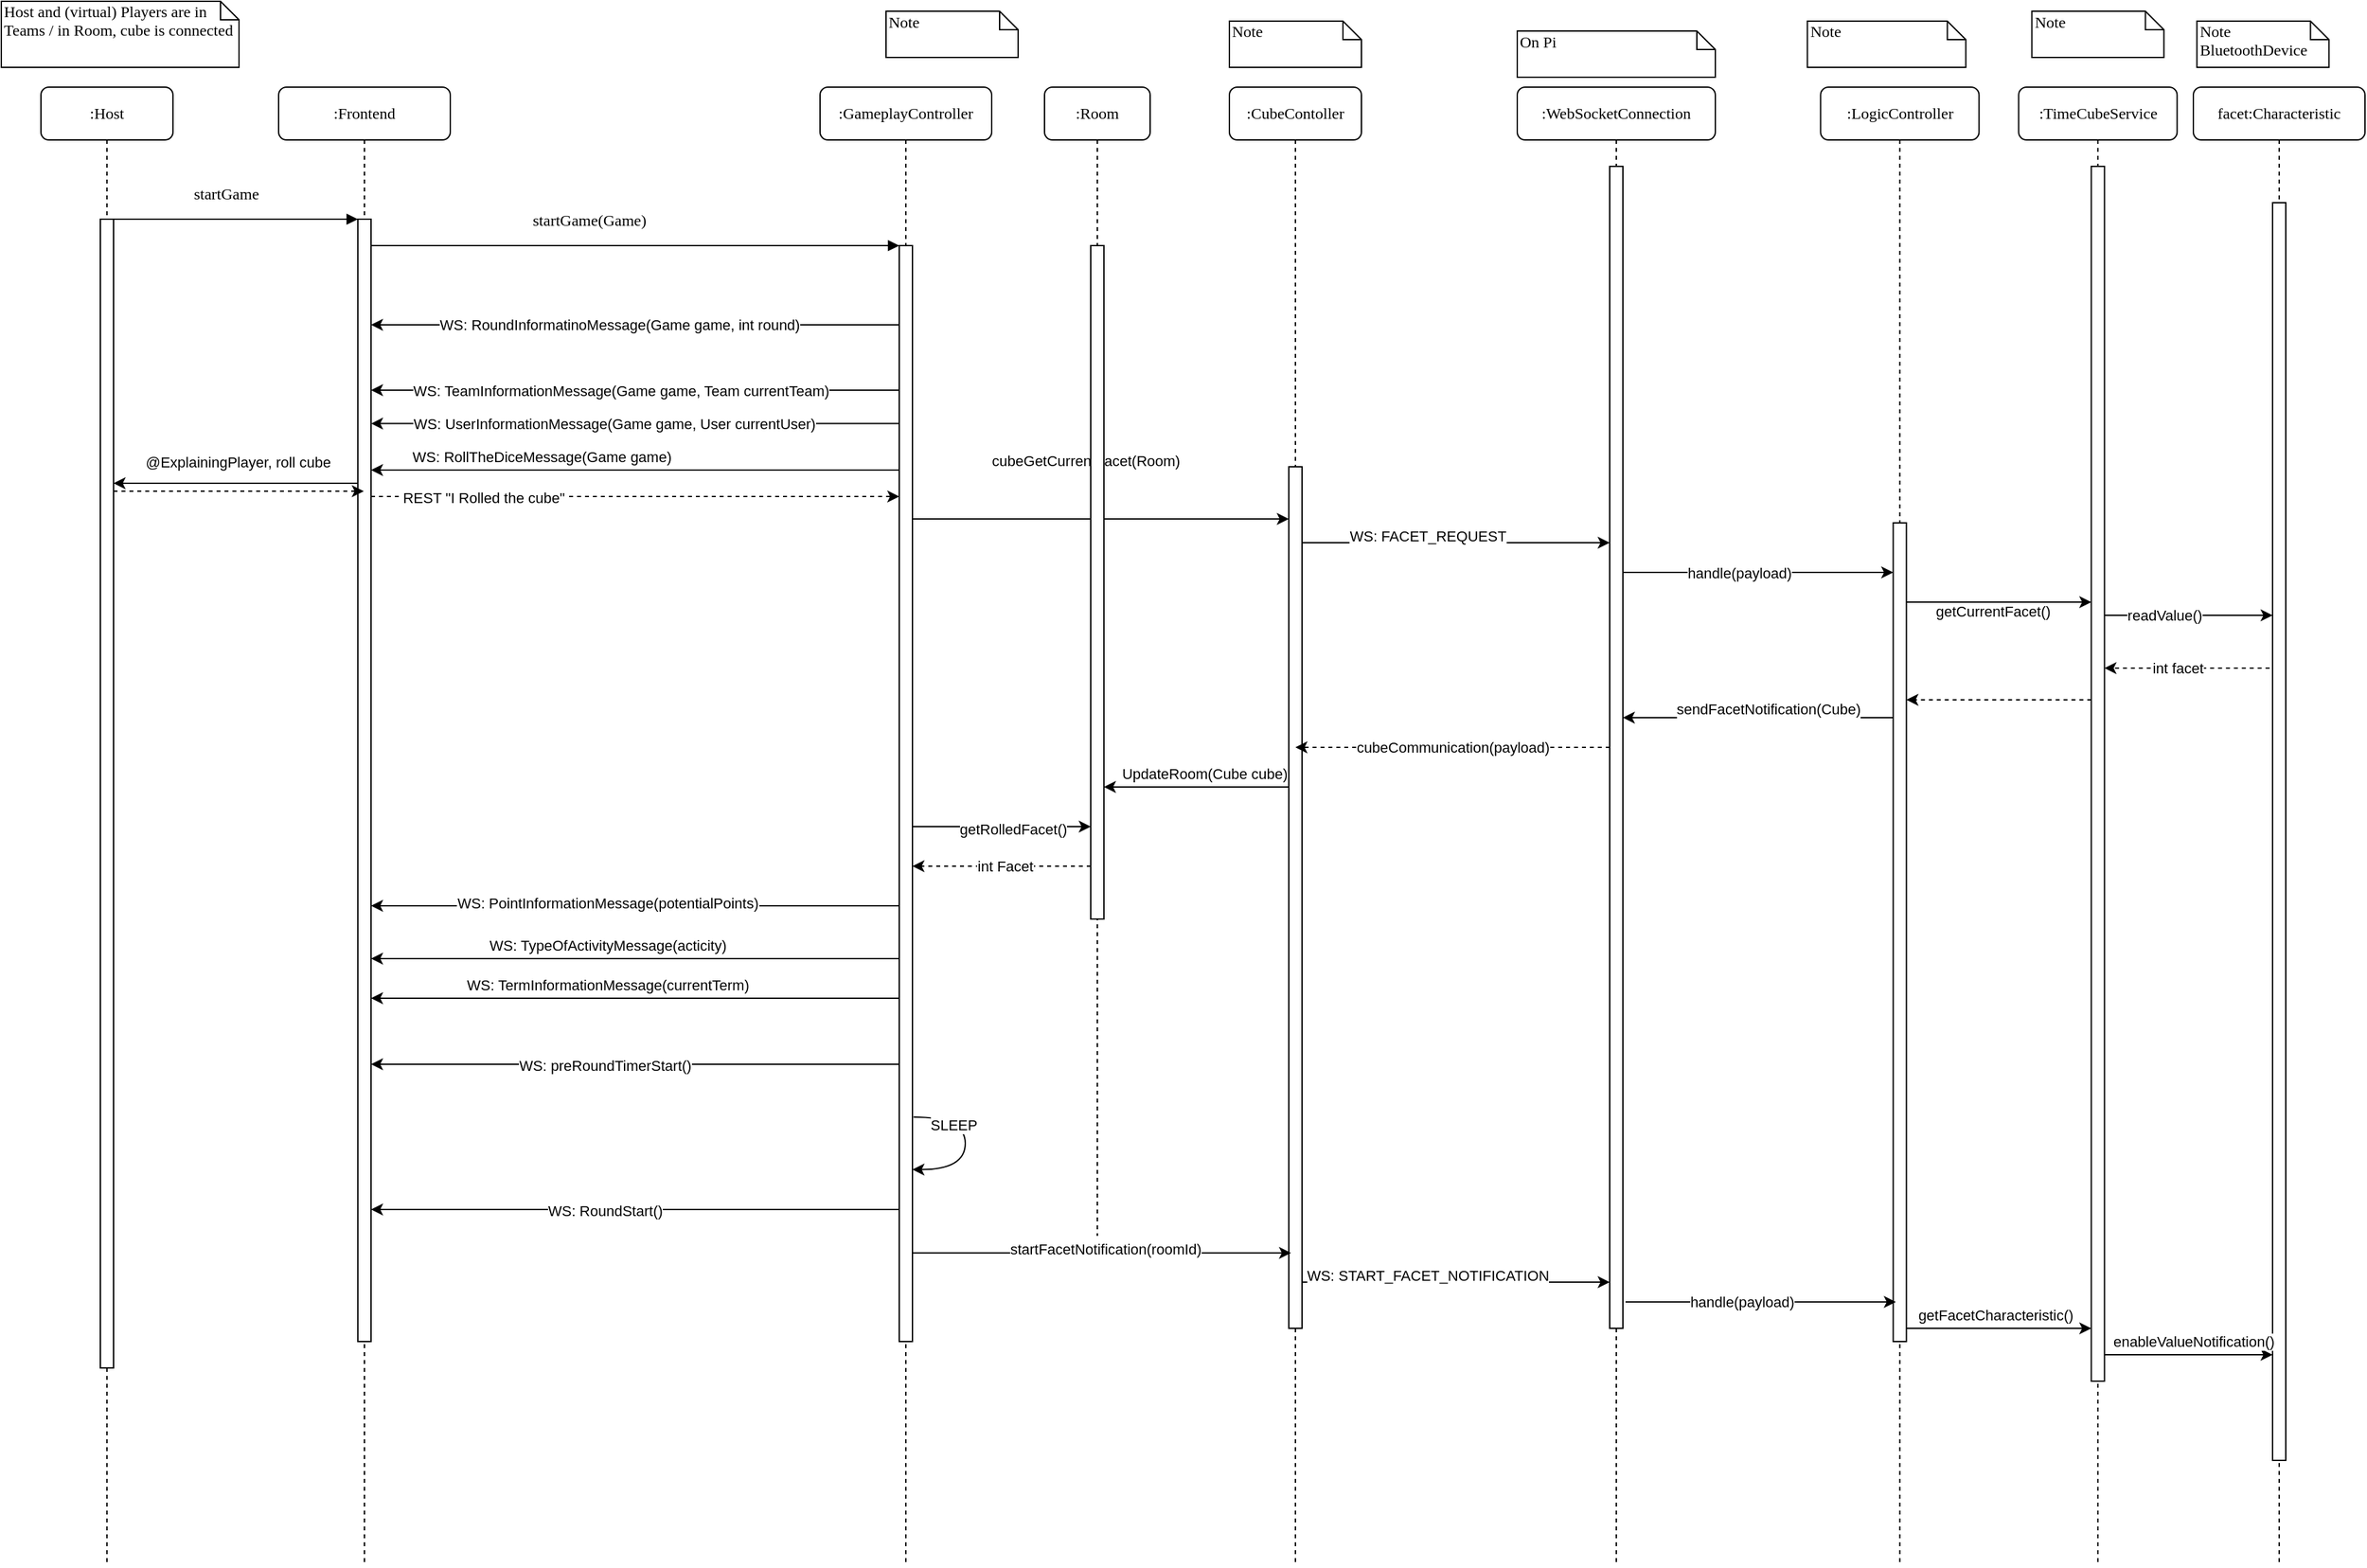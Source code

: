 <mxfile version="14.6.11" type="device"><diagram name="Page-1" id="13e1069c-82ec-6db2-03f1-153e76fe0fe0"><mxGraphModel dx="3131" dy="1134" grid="1" gridSize="10" guides="1" tooltips="1" connect="1" arrows="1" fold="1" page="1" pageScale="1" pageWidth="1100" pageHeight="850" background="#ffffff" math="0" shadow="0"><root><mxCell id="0"/><mxCell id="1" parent="0"/><mxCell id="7baba1c4bc27f4b0-2" value=":Frontend" style="shape=umlLifeline;perimeter=lifelinePerimeter;whiteSpace=wrap;html=1;container=1;collapsible=0;recursiveResize=0;outlineConnect=0;rounded=1;shadow=0;comic=0;labelBackgroundColor=none;strokeWidth=1;fontFamily=Verdana;fontSize=12;align=center;" parent="1" vertex="1"><mxGeometry x="-330" y="80" width="130" height="1120" as="geometry"/></mxCell><mxCell id="7baba1c4bc27f4b0-10" value="" style="html=1;points=[];perimeter=orthogonalPerimeter;rounded=0;shadow=0;comic=0;labelBackgroundColor=none;strokeWidth=1;fontFamily=Verdana;fontSize=12;align=center;" parent="7baba1c4bc27f4b0-2" vertex="1"><mxGeometry x="60" y="100" width="10" height="850" as="geometry"/></mxCell><mxCell id="7baba1c4bc27f4b0-3" value=":GameplayController" style="shape=umlLifeline;perimeter=lifelinePerimeter;whiteSpace=wrap;html=1;container=1;collapsible=0;recursiveResize=0;outlineConnect=0;rounded=1;shadow=0;comic=0;labelBackgroundColor=none;strokeWidth=1;fontFamily=Verdana;fontSize=12;align=center;" parent="1" vertex="1"><mxGeometry x="80" y="80" width="130" height="1120" as="geometry"/></mxCell><mxCell id="7baba1c4bc27f4b0-13" value="" style="html=1;points=[];perimeter=orthogonalPerimeter;rounded=0;shadow=0;comic=0;labelBackgroundColor=none;strokeWidth=1;fontFamily=Verdana;fontSize=12;align=center;" parent="7baba1c4bc27f4b0-3" vertex="1"><mxGeometry x="60" y="120" width="10" height="830" as="geometry"/></mxCell><mxCell id="mOXSvXt4axEDPGM1-bNa-59" style="edgeStyle=orthogonalEdgeStyle;rounded=0;orthogonalLoop=1;jettySize=auto;html=1;startArrow=none;startFill=0;endArrow=classic;endFill=1;exitX=1.083;exitY=0.923;exitDx=0;exitDy=0;exitPerimeter=0;curved=1;entryX=1;entryY=0.976;entryDx=0;entryDy=0;entryPerimeter=0;" edge="1" parent="7baba1c4bc27f4b0-3"><mxGeometry relative="1" as="geometry"><mxPoint x="70" y="819.75" as="targetPoint"/><mxPoint x="70.83" y="780" as="sourcePoint"/><Array as="points"><mxPoint x="110" y="779.75"/><mxPoint x="110" y="819.75"/></Array></mxGeometry></mxCell><mxCell id="mOXSvXt4axEDPGM1-bNa-61" value="SLEEP" style="edgeLabel;html=1;align=center;verticalAlign=middle;resizable=0;points=[];" vertex="1" connectable="0" parent="mOXSvXt4axEDPGM1-bNa-59"><mxGeometry x="-0.498" y="-6" relative="1" as="geometry"><mxPoint as="offset"/></mxGeometry></mxCell><mxCell id="7baba1c4bc27f4b0-4" value=":CubeContoller" style="shape=umlLifeline;perimeter=lifelinePerimeter;whiteSpace=wrap;html=1;container=1;collapsible=0;recursiveResize=0;outlineConnect=0;rounded=1;shadow=0;comic=0;labelBackgroundColor=none;strokeWidth=1;fontFamily=Verdana;fontSize=12;align=center;" parent="1" vertex="1"><mxGeometry x="390" y="80" width="100" height="1120" as="geometry"/></mxCell><mxCell id="mOXSvXt4axEDPGM1-bNa-40" style="edgeStyle=none;rounded=0;orthogonalLoop=1;jettySize=auto;html=1;dashed=1;startArrow=none;startFill=0;endArrow=classic;endFill=1;" edge="1" parent="7baba1c4bc27f4b0-4" source="7baba1c4bc27f4b0-16" target="7baba1c4bc27f4b0-4"><mxGeometry relative="1" as="geometry"/></mxCell><mxCell id="7baba1c4bc27f4b0-16" value="" style="html=1;points=[];perimeter=orthogonalPerimeter;rounded=0;shadow=0;comic=0;labelBackgroundColor=none;strokeWidth=1;fontFamily=Verdana;fontSize=12;align=center;" parent="7baba1c4bc27f4b0-4" vertex="1"><mxGeometry x="45" y="287.5" width="10" height="652.5" as="geometry"/></mxCell><mxCell id="7baba1c4bc27f4b0-5" value=":WebSocketConnection" style="shape=umlLifeline;perimeter=lifelinePerimeter;whiteSpace=wrap;html=1;container=1;collapsible=0;recursiveResize=0;outlineConnect=0;rounded=1;shadow=0;comic=0;labelBackgroundColor=none;strokeWidth=1;fontFamily=Verdana;fontSize=12;align=center;" parent="1" vertex="1"><mxGeometry x="608" y="80" width="150" height="1120" as="geometry"/></mxCell><mxCell id="7baba1c4bc27f4b0-19" value="" style="html=1;points=[];perimeter=orthogonalPerimeter;rounded=0;shadow=0;comic=0;labelBackgroundColor=none;strokeWidth=1;fontFamily=Verdana;fontSize=12;align=center;" parent="7baba1c4bc27f4b0-5" vertex="1"><mxGeometry x="70" y="60" width="10" height="880" as="geometry"/></mxCell><mxCell id="7baba1c4bc27f4b0-6" value=":TimeCubeService" style="shape=umlLifeline;perimeter=lifelinePerimeter;whiteSpace=wrap;html=1;container=1;collapsible=0;recursiveResize=0;outlineConnect=0;rounded=1;shadow=0;comic=0;labelBackgroundColor=none;strokeWidth=1;fontFamily=Verdana;fontSize=12;align=center;" parent="1" vertex="1"><mxGeometry x="987.71" y="80" width="120" height="1120" as="geometry"/></mxCell><mxCell id="7baba1c4bc27f4b0-28" value="" style="html=1;points=[];perimeter=orthogonalPerimeter;rounded=0;shadow=0;comic=0;labelBackgroundColor=none;strokeWidth=1;fontFamily=Verdana;fontSize=12;align=center;" parent="7baba1c4bc27f4b0-6" vertex="1"><mxGeometry x="55" y="60" width="10" height="920" as="geometry"/></mxCell><mxCell id="7baba1c4bc27f4b0-7" value=":LogicController" style="shape=umlLifeline;perimeter=lifelinePerimeter;whiteSpace=wrap;html=1;container=1;collapsible=0;recursiveResize=0;outlineConnect=0;rounded=1;shadow=0;comic=0;labelBackgroundColor=none;strokeWidth=1;fontFamily=Verdana;fontSize=12;align=center;" parent="1" vertex="1"><mxGeometry x="837.71" y="80" width="120" height="1120" as="geometry"/></mxCell><mxCell id="mOXSvXt4axEDPGM1-bNa-21" value="" style="html=1;points=[];perimeter=orthogonalPerimeter;rounded=0;shadow=0;comic=0;labelBackgroundColor=none;strokeWidth=1;fontFamily=Verdana;fontSize=12;align=center;" vertex="1" parent="7baba1c4bc27f4b0-7"><mxGeometry x="55" y="330" width="10" height="620" as="geometry"/></mxCell><mxCell id="7baba1c4bc27f4b0-8" value=":Host" style="shape=umlLifeline;perimeter=lifelinePerimeter;whiteSpace=wrap;html=1;container=1;collapsible=0;recursiveResize=0;outlineConnect=0;rounded=1;shadow=0;comic=0;labelBackgroundColor=none;strokeWidth=1;fontFamily=Verdana;fontSize=12;align=center;" parent="1" vertex="1"><mxGeometry x="-510" y="80" width="100" height="1120" as="geometry"/></mxCell><mxCell id="7baba1c4bc27f4b0-9" value="" style="html=1;points=[];perimeter=orthogonalPerimeter;rounded=0;shadow=0;comic=0;labelBackgroundColor=none;strokeWidth=1;fontFamily=Verdana;fontSize=12;align=center;" parent="7baba1c4bc27f4b0-8" vertex="1"><mxGeometry x="45" y="100" width="10" height="870" as="geometry"/></mxCell><mxCell id="mOXSvXt4axEDPGM1-bNa-18" style="edgeStyle=none;rounded=0;orthogonalLoop=1;jettySize=auto;html=1;startArrow=none;startFill=0;endArrow=classic;endFill=1;" edge="1" parent="1" source="7baba1c4bc27f4b0-16" target="7baba1c4bc27f4b0-19"><mxGeometry relative="1" as="geometry"><mxPoint x="570" y="428" as="targetPoint"/><Array as="points"><mxPoint x="570" y="425"/></Array></mxGeometry></mxCell><mxCell id="mOXSvXt4axEDPGM1-bNa-19" value="WS: FACET_REQUEST" style="edgeLabel;html=1;align=center;verticalAlign=middle;resizable=0;points=[];" vertex="1" connectable="0" parent="mOXSvXt4axEDPGM1-bNa-18"><mxGeometry x="-0.495" y="-2" relative="1" as="geometry"><mxPoint x="36" y="-7" as="offset"/></mxGeometry></mxCell><mxCell id="7baba1c4bc27f4b0-11" value="startGame" style="html=1;verticalAlign=bottom;endArrow=block;entryX=0;entryY=0;labelBackgroundColor=none;fontFamily=Verdana;fontSize=12;edgeStyle=elbowEdgeStyle;elbow=vertical;" parent="1" source="7baba1c4bc27f4b0-9" target="7baba1c4bc27f4b0-10" edge="1"><mxGeometry x="-0.081" y="10" relative="1" as="geometry"><mxPoint x="-350" y="190" as="sourcePoint"/><mxPoint as="offset"/></mxGeometry></mxCell><mxCell id="7baba1c4bc27f4b0-14" value="startGame(Game)" style="html=1;verticalAlign=bottom;endArrow=block;entryX=0;entryY=0;labelBackgroundColor=none;fontFamily=Verdana;fontSize=12;edgeStyle=elbowEdgeStyle;elbow=vertical;" parent="1" source="7baba1c4bc27f4b0-10" target="7baba1c4bc27f4b0-13" edge="1"><mxGeometry x="-0.176" y="10" relative="1" as="geometry"><mxPoint x="220" y="200" as="sourcePoint"/><mxPoint as="offset"/></mxGeometry></mxCell><mxCell id="7baba1c4bc27f4b0-41" value="Host and (virtual) Players are in Teams / in Room, cube is connected" style="shape=note;whiteSpace=wrap;html=1;size=14;verticalAlign=top;align=left;spacingTop=-6;rounded=0;shadow=0;comic=0;labelBackgroundColor=none;strokeWidth=1;fontFamily=Verdana;fontSize=12" parent="1" vertex="1"><mxGeometry x="-540" y="15" width="180" height="50" as="geometry"/></mxCell><mxCell id="7baba1c4bc27f4b0-42" value="Note" style="shape=note;whiteSpace=wrap;html=1;size=14;verticalAlign=top;align=left;spacingTop=-6;rounded=0;shadow=0;comic=0;labelBackgroundColor=none;strokeWidth=1;fontFamily=Verdana;fontSize=12" parent="1" vertex="1"><mxGeometry x="130" y="22.5" width="100" height="35" as="geometry"/></mxCell><mxCell id="7baba1c4bc27f4b0-43" value="Note" style="shape=note;whiteSpace=wrap;html=1;size=14;verticalAlign=top;align=left;spacingTop=-6;rounded=0;shadow=0;comic=0;labelBackgroundColor=none;strokeWidth=1;fontFamily=Verdana;fontSize=12" parent="1" vertex="1"><mxGeometry x="390" y="30" width="100" height="35" as="geometry"/></mxCell><mxCell id="7baba1c4bc27f4b0-44" value="On Pi" style="shape=note;whiteSpace=wrap;html=1;size=14;verticalAlign=top;align=left;spacingTop=-6;rounded=0;shadow=0;comic=0;labelBackgroundColor=none;strokeWidth=1;fontFamily=Verdana;fontSize=12" parent="1" vertex="1"><mxGeometry x="608" y="37.5" width="150" height="35" as="geometry"/></mxCell><mxCell id="7baba1c4bc27f4b0-45" value="Note" style="shape=note;whiteSpace=wrap;html=1;size=14;verticalAlign=top;align=left;spacingTop=-6;rounded=0;shadow=0;comic=0;labelBackgroundColor=none;strokeWidth=1;fontFamily=Verdana;fontSize=12" parent="1" vertex="1"><mxGeometry x="827.71" y="30" width="120" height="35" as="geometry"/></mxCell><mxCell id="7baba1c4bc27f4b0-46" value="Note" style="shape=note;whiteSpace=wrap;html=1;size=14;verticalAlign=top;align=left;spacingTop=-6;rounded=0;shadow=0;comic=0;labelBackgroundColor=none;strokeWidth=1;fontFamily=Verdana;fontSize=12" parent="1" vertex="1"><mxGeometry x="997.71" y="22.5" width="100" height="35" as="geometry"/></mxCell><mxCell id="mOXSvXt4axEDPGM1-bNa-1" style="rounded=0;orthogonalLoop=1;jettySize=auto;html=1;" edge="1" parent="1" source="7baba1c4bc27f4b0-13" target="7baba1c4bc27f4b0-10"><mxGeometry relative="1" as="geometry"><mxPoint x="180" y="370" as="sourcePoint"/><mxPoint x="-150" y="370" as="targetPoint"/><Array as="points"><mxPoint y="370"/></Array></mxGeometry></mxCell><mxCell id="mOXSvXt4axEDPGM1-bNa-2" value="WS: RollTheDiceMessage(Game game)" style="edgeLabel;html=1;align=center;verticalAlign=middle;resizable=0;points=[];" vertex="1" connectable="0" parent="mOXSvXt4axEDPGM1-bNa-1"><mxGeometry x="0.333" y="-1" relative="1" as="geometry"><mxPoint x="-5" y="-9" as="offset"/></mxGeometry></mxCell><mxCell id="mOXSvXt4axEDPGM1-bNa-3" style="edgeStyle=none;rounded=0;orthogonalLoop=1;jettySize=auto;html=1;" edge="1" parent="1" source="7baba1c4bc27f4b0-13" target="7baba1c4bc27f4b0-10"><mxGeometry relative="1" as="geometry"><mxPoint x="-130" y="260" as="targetPoint"/><Array as="points"><mxPoint x="130" y="260"/></Array></mxGeometry></mxCell><mxCell id="mOXSvXt4axEDPGM1-bNa-4" value="WS: RoundInformatinoMessage(Game game, int round)" style="edgeLabel;html=1;align=center;verticalAlign=middle;resizable=0;points=[];" vertex="1" connectable="0" parent="mOXSvXt4axEDPGM1-bNa-3"><mxGeometry x="0.061" relative="1" as="geometry"><mxPoint as="offset"/></mxGeometry></mxCell><mxCell id="mOXSvXt4axEDPGM1-bNa-7" style="edgeStyle=none;rounded=0;orthogonalLoop=1;jettySize=auto;html=1;" edge="1" parent="1" source="7baba1c4bc27f4b0-13" target="7baba1c4bc27f4b0-10"><mxGeometry relative="1" as="geometry"><mxPoint x="230" y="310" as="sourcePoint"/><mxPoint x="-150" y="309" as="targetPoint"/><Array as="points"><mxPoint x="125.5" y="309.5"/></Array></mxGeometry></mxCell><mxCell id="mOXSvXt4axEDPGM1-bNa-8" value="&lt;span style=&quot;background-color: rgb(255 , 255 , 255)&quot;&gt;WS: TeamInformationMessage(Game game, Team currentTeam)&lt;/span&gt;" style="edgeLabel;html=1;align=center;verticalAlign=middle;resizable=0;points=[];" vertex="1" connectable="0" parent="mOXSvXt4axEDPGM1-bNa-7"><mxGeometry x="0.061" relative="1" as="geometry"><mxPoint x="1" as="offset"/></mxGeometry></mxCell><mxCell id="mOXSvXt4axEDPGM1-bNa-9" style="edgeStyle=none;rounded=0;orthogonalLoop=1;jettySize=auto;html=1;" edge="1" parent="1" source="7baba1c4bc27f4b0-13" target="7baba1c4bc27f4b0-10"><mxGeometry relative="1" as="geometry"><mxPoint x="180" y="335" as="sourcePoint"/><mxPoint x="-160" y="334.76" as="targetPoint"/><Array as="points"><mxPoint x="125.5" y="334.76"/></Array></mxGeometry></mxCell><mxCell id="mOXSvXt4axEDPGM1-bNa-10" value="&lt;span style=&quot;background-color: rgb(255 , 255 , 255)&quot;&gt;WS: UserInformationMessage(Game game, User currentUser)&lt;/span&gt;" style="edgeLabel;html=1;align=center;verticalAlign=middle;resizable=0;points=[];" vertex="1" connectable="0" parent="mOXSvXt4axEDPGM1-bNa-9"><mxGeometry x="0.061" relative="1" as="geometry"><mxPoint x="-4" as="offset"/></mxGeometry></mxCell><mxCell id="mOXSvXt4axEDPGM1-bNa-13" style="edgeStyle=none;rounded=0;orthogonalLoop=1;jettySize=auto;html=1;startArrow=none;startFill=0;endArrow=classic;endFill=1;" edge="1" parent="1" source="7baba1c4bc27f4b0-13" target="7baba1c4bc27f4b0-16"><mxGeometry relative="1" as="geometry"><mxPoint x="255" y="407.0" as="sourcePoint"/><mxPoint x="420" y="407" as="targetPoint"/><Array as="points"><mxPoint x="390" y="407"/></Array></mxGeometry></mxCell><mxCell id="mOXSvXt4axEDPGM1-bNa-15" value="cubeGetCurrentFacet(Room)" style="edgeLabel;html=1;align=center;verticalAlign=middle;resizable=0;points=[];" vertex="1" connectable="0" parent="mOXSvXt4axEDPGM1-bNa-13"><mxGeometry x="-0.064" relative="1" as="geometry"><mxPoint x="-3" y="-44" as="offset"/></mxGeometry></mxCell><mxCell id="mOXSvXt4axEDPGM1-bNa-20" style="edgeStyle=none;rounded=0;orthogonalLoop=1;jettySize=auto;html=1;startArrow=none;startFill=0;endArrow=classic;endFill=1;" edge="1" parent="1" source="7baba1c4bc27f4b0-19" target="mOXSvXt4axEDPGM1-bNa-21"><mxGeometry relative="1" as="geometry"><mxPoint x="848" y="447.5" as="targetPoint"/><Array as="points"><mxPoint x="808" y="447.5"/></Array></mxGeometry></mxCell><mxCell id="mOXSvXt4axEDPGM1-bNa-22" value="handle(payload)" style="edgeLabel;html=1;align=center;verticalAlign=middle;resizable=0;points=[];" vertex="1" connectable="0" parent="mOXSvXt4axEDPGM1-bNa-20"><mxGeometry x="-0.143" relative="1" as="geometry"><mxPoint as="offset"/></mxGeometry></mxCell><mxCell id="mOXSvXt4axEDPGM1-bNa-23" value="getCurrentFacet()" style="edgeStyle=none;rounded=0;orthogonalLoop=1;jettySize=auto;html=1;startArrow=none;startFill=0;endArrow=classic;endFill=1;" edge="1" parent="1" source="mOXSvXt4axEDPGM1-bNa-21" target="7baba1c4bc27f4b0-28"><mxGeometry x="-0.067" y="-7" relative="1" as="geometry"><Array as="points"><mxPoint x="997.71" y="470"/></Array><mxPoint as="offset"/></mxGeometry></mxCell><mxCell id="mOXSvXt4axEDPGM1-bNa-24" style="edgeStyle=none;rounded=0;orthogonalLoop=1;jettySize=auto;html=1;startArrow=none;startFill=0;endArrow=classic;endFill=1;dashed=1;" edge="1" parent="1"><mxGeometry relative="1" as="geometry"><mxPoint x="1042.71" y="544" as="sourcePoint"/><mxPoint x="902.71" y="544" as="targetPoint"/><Array as="points"><mxPoint x="987.71" y="544"/></Array></mxGeometry></mxCell><mxCell id="mOXSvXt4axEDPGM1-bNa-25" style="edgeStyle=none;rounded=0;orthogonalLoop=1;jettySize=auto;html=1;startArrow=none;startFill=0;endArrow=classic;endFill=1;" edge="1" parent="1" source="mOXSvXt4axEDPGM1-bNa-21"><mxGeometry relative="1" as="geometry"><mxPoint x="833" y="557.5" as="sourcePoint"/><mxPoint x="688" y="557.5" as="targetPoint"/><Array as="points"><mxPoint x="738" y="557.5"/></Array></mxGeometry></mxCell><mxCell id="mOXSvXt4axEDPGM1-bNa-34" value="sendFacetNotification(Cube)" style="edgeLabel;html=1;align=center;verticalAlign=middle;resizable=0;points=[];" vertex="1" connectable="0" parent="mOXSvXt4axEDPGM1-bNa-25"><mxGeometry x="-0.094" y="-1" relative="1" as="geometry"><mxPoint x="-2" y="-6" as="offset"/></mxGeometry></mxCell><mxCell id="mOXSvXt4axEDPGM1-bNa-27" value="Note&lt;br&gt;BluetoothDevice" style="shape=note;whiteSpace=wrap;html=1;size=14;verticalAlign=top;align=left;spacingTop=-6;rounded=0;shadow=0;comic=0;labelBackgroundColor=none;strokeWidth=1;fontFamily=Verdana;fontSize=12" vertex="1" parent="1"><mxGeometry x="1122.71" y="30" width="100" height="35" as="geometry"/></mxCell><mxCell id="mOXSvXt4axEDPGM1-bNa-28" value="facet:Characteristic" style="shape=umlLifeline;perimeter=lifelinePerimeter;whiteSpace=wrap;html=1;container=1;collapsible=0;recursiveResize=0;outlineConnect=0;rounded=1;shadow=0;comic=0;labelBackgroundColor=none;strokeWidth=1;fontFamily=Verdana;fontSize=12;align=center;" vertex="1" parent="1"><mxGeometry x="1120" y="80" width="130" height="1120" as="geometry"/></mxCell><mxCell id="mOXSvXt4axEDPGM1-bNa-29" value="" style="html=1;points=[];perimeter=orthogonalPerimeter;rounded=0;shadow=0;comic=0;labelBackgroundColor=none;strokeWidth=1;fontFamily=Verdana;fontSize=12;align=center;" vertex="1" parent="mOXSvXt4axEDPGM1-bNa-28"><mxGeometry x="60" y="87.5" width="10" height="952.5" as="geometry"/></mxCell><mxCell id="mOXSvXt4axEDPGM1-bNa-30" style="edgeStyle=none;rounded=0;orthogonalLoop=1;jettySize=auto;html=1;startArrow=none;startFill=0;endArrow=classic;endFill=1;" edge="1" parent="1" source="7baba1c4bc27f4b0-28" target="mOXSvXt4axEDPGM1-bNa-29"><mxGeometry relative="1" as="geometry"><Array as="points"><mxPoint x="1147.71" y="480"/></Array></mxGeometry></mxCell><mxCell id="mOXSvXt4axEDPGM1-bNa-31" value="readValue()" style="edgeLabel;html=1;align=center;verticalAlign=middle;resizable=0;points=[];" vertex="1" connectable="0" parent="mOXSvXt4axEDPGM1-bNa-30"><mxGeometry x="-0.472" y="-1" relative="1" as="geometry"><mxPoint x="12" y="-1" as="offset"/></mxGeometry></mxCell><mxCell id="mOXSvXt4axEDPGM1-bNa-32" style="edgeStyle=none;rounded=0;orthogonalLoop=1;jettySize=auto;html=1;startArrow=none;startFill=0;endArrow=classic;endFill=1;dashed=1;" edge="1" parent="1"><mxGeometry relative="1" as="geometry"><mxPoint x="1177.71" y="520" as="sourcePoint"/><mxPoint x="1052.71" y="520" as="targetPoint"/><Array as="points"><mxPoint x="1117.71" y="520"/><mxPoint x="1077.71" y="520"/></Array></mxGeometry></mxCell><mxCell id="mOXSvXt4axEDPGM1-bNa-33" value="int facet" style="edgeLabel;html=1;align=center;verticalAlign=middle;resizable=0;points=[];" vertex="1" connectable="0" parent="mOXSvXt4axEDPGM1-bNa-32"><mxGeometry x="0.384" relative="1" as="geometry"><mxPoint x="17" as="offset"/></mxGeometry></mxCell><mxCell id="mOXSvXt4axEDPGM1-bNa-37" style="edgeStyle=none;rounded=0;orthogonalLoop=1;jettySize=auto;html=1;startArrow=none;startFill=0;endArrow=classic;endFill=1;dashed=1;" edge="1" parent="1" source="7baba1c4bc27f4b0-10" target="7baba1c4bc27f4b0-13"><mxGeometry relative="1" as="geometry"><Array as="points"><mxPoint x="120" y="390"/></Array></mxGeometry></mxCell><mxCell id="mOXSvXt4axEDPGM1-bNa-38" value="REST &quot;I Rolled the cube&quot;" style="edgeLabel;html=1;align=center;verticalAlign=middle;resizable=0;points=[];" vertex="1" connectable="0" parent="mOXSvXt4axEDPGM1-bNa-37"><mxGeometry x="-0.575" y="-1" relative="1" as="geometry"><mxPoint as="offset"/></mxGeometry></mxCell><mxCell id="mOXSvXt4axEDPGM1-bNa-39" value="cubeCommunication(payload)" style="edgeStyle=none;rounded=0;orthogonalLoop=1;jettySize=auto;html=1;dashed=1;startArrow=none;startFill=0;endArrow=classic;endFill=1;" edge="1" parent="1" source="7baba1c4bc27f4b0-19" target="7baba1c4bc27f4b0-4"><mxGeometry relative="1" as="geometry"><Array as="points"><mxPoint x="550" y="580"/></Array></mxGeometry></mxCell><mxCell id="mOXSvXt4axEDPGM1-bNa-41" value=":Room" style="shape=umlLifeline;perimeter=lifelinePerimeter;whiteSpace=wrap;html=1;container=1;collapsible=0;recursiveResize=0;outlineConnect=0;rounded=1;shadow=0;comic=0;labelBackgroundColor=none;strokeWidth=1;fontFamily=Verdana;fontSize=12;align=center;" vertex="1" parent="1"><mxGeometry x="250" y="80" width="80" height="870" as="geometry"/></mxCell><mxCell id="mOXSvXt4axEDPGM1-bNa-42" value="" style="html=1;points=[];perimeter=orthogonalPerimeter;rounded=0;shadow=0;comic=0;labelBackgroundColor=none;strokeWidth=1;fontFamily=Verdana;fontSize=12;align=center;" vertex="1" parent="mOXSvXt4axEDPGM1-bNa-41"><mxGeometry x="35" y="120" width="10" height="510" as="geometry"/></mxCell><mxCell id="mOXSvXt4axEDPGM1-bNa-43" style="edgeStyle=none;rounded=0;orthogonalLoop=1;jettySize=auto;html=1;startArrow=none;startFill=0;endArrow=classic;endFill=1;" edge="1" parent="1" source="7baba1c4bc27f4b0-16" target="mOXSvXt4axEDPGM1-bNa-42"><mxGeometry relative="1" as="geometry"><Array as="points"><mxPoint x="350" y="610"/></Array></mxGeometry></mxCell><mxCell id="mOXSvXt4axEDPGM1-bNa-44" value="UpdateRoom(Cube cube)" style="edgeLabel;html=1;align=center;verticalAlign=middle;resizable=0;points=[];" vertex="1" connectable="0" parent="mOXSvXt4axEDPGM1-bNa-43"><mxGeometry x="0.137" y="-2" relative="1" as="geometry"><mxPoint x="15" y="-8" as="offset"/></mxGeometry></mxCell><mxCell id="mOXSvXt4axEDPGM1-bNa-45" style="edgeStyle=none;rounded=0;orthogonalLoop=1;jettySize=auto;html=1;startArrow=none;startFill=0;endArrow=classic;endFill=1;" edge="1" parent="1" source="7baba1c4bc27f4b0-13" target="mOXSvXt4axEDPGM1-bNa-42"><mxGeometry relative="1" as="geometry"><Array as="points"><mxPoint x="260" y="640"/></Array></mxGeometry></mxCell><mxCell id="mOXSvXt4axEDPGM1-bNa-46" value="getRolledFacet()" style="edgeLabel;html=1;align=center;verticalAlign=middle;resizable=0;points=[];" vertex="1" connectable="0" parent="mOXSvXt4axEDPGM1-bNa-45"><mxGeometry x="0.126" y="-2" relative="1" as="geometry"><mxPoint as="offset"/></mxGeometry></mxCell><mxCell id="mOXSvXt4axEDPGM1-bNa-47" style="edgeStyle=none;rounded=0;orthogonalLoop=1;jettySize=auto;html=1;startArrow=none;startFill=0;endArrow=classic;endFill=1;dashed=1;" edge="1" parent="1" source="mOXSvXt4axEDPGM1-bNa-42" target="7baba1c4bc27f4b0-13"><mxGeometry relative="1" as="geometry"><Array as="points"><mxPoint x="270" y="670"/><mxPoint x="250" y="670"/></Array></mxGeometry></mxCell><mxCell id="mOXSvXt4axEDPGM1-bNa-48" value="int Facet" style="edgeLabel;html=1;align=center;verticalAlign=middle;resizable=0;points=[];" vertex="1" connectable="0" parent="mOXSvXt4axEDPGM1-bNa-47"><mxGeometry x="-0.126" y="2" relative="1" as="geometry"><mxPoint x="-6" y="-2" as="offset"/></mxGeometry></mxCell><mxCell id="mOXSvXt4axEDPGM1-bNa-49" style="edgeStyle=none;rounded=0;orthogonalLoop=1;jettySize=auto;html=1;startArrow=none;startFill=0;endArrow=classic;endFill=1;" edge="1" parent="1" source="7baba1c4bc27f4b0-13" target="7baba1c4bc27f4b0-10"><mxGeometry relative="1" as="geometry"><Array as="points"><mxPoint x="-170" y="700"/></Array></mxGeometry></mxCell><mxCell id="mOXSvXt4axEDPGM1-bNa-50" value="WS: PointInformationMessage(potentialPoints)" style="edgeLabel;html=1;align=center;verticalAlign=middle;resizable=0;points=[];" vertex="1" connectable="0" parent="mOXSvXt4axEDPGM1-bNa-49"><mxGeometry x="0.108" y="-2" relative="1" as="geometry"><mxPoint as="offset"/></mxGeometry></mxCell><mxCell id="mOXSvXt4axEDPGM1-bNa-51" style="edgeStyle=none;rounded=0;orthogonalLoop=1;jettySize=auto;html=1;startArrow=none;startFill=0;endArrow=classic;endFill=1;" edge="1" parent="1" source="7baba1c4bc27f4b0-13" target="7baba1c4bc27f4b0-10"><mxGeometry relative="1" as="geometry"><mxPoint x="120" y="740" as="sourcePoint"/><mxPoint x="-250" y="740" as="targetPoint"/><Array as="points"><mxPoint x="-160" y="740"/></Array></mxGeometry></mxCell><mxCell id="mOXSvXt4axEDPGM1-bNa-52" value="WS: TypeOfActivityMessage(acticity)" style="edgeLabel;html=1;align=center;verticalAlign=middle;resizable=0;points=[];" vertex="1" connectable="0" parent="mOXSvXt4axEDPGM1-bNa-51"><mxGeometry x="0.108" y="-2" relative="1" as="geometry"><mxPoint y="-8" as="offset"/></mxGeometry></mxCell><mxCell id="mOXSvXt4axEDPGM1-bNa-53" style="edgeStyle=none;rounded=0;orthogonalLoop=1;jettySize=auto;html=1;startArrow=none;startFill=0;endArrow=classic;endFill=1;" edge="1" parent="1" source="7baba1c4bc27f4b0-13" target="7baba1c4bc27f4b0-10"><mxGeometry relative="1" as="geometry"><mxPoint x="120" y="770" as="sourcePoint"/><mxPoint x="-250" y="770" as="targetPoint"/><Array as="points"><mxPoint x="-150" y="770"/></Array></mxGeometry></mxCell><mxCell id="mOXSvXt4axEDPGM1-bNa-54" value="WS: TermInformationMessage(currentTerm)" style="edgeLabel;html=1;align=center;verticalAlign=middle;resizable=0;points=[];" vertex="1" connectable="0" parent="mOXSvXt4axEDPGM1-bNa-53"><mxGeometry x="0.108" y="-2" relative="1" as="geometry"><mxPoint y="-8" as="offset"/></mxGeometry></mxCell><mxCell id="mOXSvXt4axEDPGM1-bNa-57" style="edgeStyle=none;rounded=0;orthogonalLoop=1;jettySize=auto;html=1;startArrow=none;startFill=0;endArrow=classic;endFill=1;" edge="1" parent="1" source="7baba1c4bc27f4b0-13" target="7baba1c4bc27f4b0-10"><mxGeometry relative="1" as="geometry"><Array as="points"><mxPoint x="-30" y="820"/></Array></mxGeometry></mxCell><mxCell id="mOXSvXt4axEDPGM1-bNa-58" value="WS: preRoundTimerStart()" style="edgeLabel;html=1;align=center;verticalAlign=middle;resizable=0;points=[];" vertex="1" connectable="0" parent="mOXSvXt4axEDPGM1-bNa-57"><mxGeometry x="0.117" y="1" relative="1" as="geometry"><mxPoint as="offset"/></mxGeometry></mxCell><mxCell id="mOXSvXt4axEDPGM1-bNa-62" style="edgeStyle=none;rounded=0;orthogonalLoop=1;jettySize=auto;html=1;startArrow=none;startFill=0;endArrow=classic;endFill=1;" edge="1" parent="1"><mxGeometry relative="1" as="geometry"><mxPoint x="140" y="930" as="sourcePoint"/><mxPoint x="-260" y="930" as="targetPoint"/><Array as="points"><mxPoint x="-30" y="930"/></Array></mxGeometry></mxCell><mxCell id="mOXSvXt4axEDPGM1-bNa-63" value="WS: RoundStart()" style="edgeLabel;html=1;align=center;verticalAlign=middle;resizable=0;points=[];" vertex="1" connectable="0" parent="mOXSvXt4axEDPGM1-bNa-62"><mxGeometry x="0.117" y="1" relative="1" as="geometry"><mxPoint as="offset"/></mxGeometry></mxCell><mxCell id="mOXSvXt4axEDPGM1-bNa-64" style="rounded=0;orthogonalLoop=1;jettySize=auto;html=1;entryX=0.167;entryY=0.891;entryDx=0;entryDy=0;entryPerimeter=0;startArrow=none;startFill=0;endArrow=classic;endFill=1;" edge="1" parent="1"><mxGeometry relative="1" as="geometry"><mxPoint x="150" y="962.878" as="sourcePoint"/><mxPoint x="436.67" y="962.878" as="targetPoint"/></mxGeometry></mxCell><mxCell id="mOXSvXt4axEDPGM1-bNa-65" value="startFacetNotification(roomId)" style="edgeLabel;html=1;align=center;verticalAlign=middle;resizable=0;points=[];" vertex="1" connectable="0" parent="mOXSvXt4axEDPGM1-bNa-64"><mxGeometry x="-0.634" y="-1" relative="1" as="geometry"><mxPoint x="93" y="-4" as="offset"/></mxGeometry></mxCell><mxCell id="mOXSvXt4axEDPGM1-bNa-66" style="edgeStyle=none;rounded=0;orthogonalLoop=1;jettySize=auto;html=1;startArrow=none;startFill=0;endArrow=classic;endFill=1;" edge="1" parent="1"><mxGeometry relative="1" as="geometry"><mxPoint x="445" y="985" as="sourcePoint"/><mxPoint x="678" y="985" as="targetPoint"/><Array as="points"><mxPoint x="570" y="985"/></Array></mxGeometry></mxCell><mxCell id="mOXSvXt4axEDPGM1-bNa-67" value="WS: START_FACET_NOTIFICATION" style="edgeLabel;html=1;align=center;verticalAlign=middle;resizable=0;points=[];" vertex="1" connectable="0" parent="mOXSvXt4axEDPGM1-bNa-66"><mxGeometry x="-0.495" y="-2" relative="1" as="geometry"><mxPoint x="36" y="-7" as="offset"/></mxGeometry></mxCell><mxCell id="mOXSvXt4axEDPGM1-bNa-69" style="edgeStyle=none;rounded=0;orthogonalLoop=1;jettySize=auto;html=1;startArrow=none;startFill=0;endArrow=classic;endFill=1;" edge="1" parent="1"><mxGeometry relative="1" as="geometry"><mxPoint x="690" y="1000" as="sourcePoint"/><mxPoint x="894.71" y="1000" as="targetPoint"/><Array as="points"><mxPoint x="810" y="1000"/></Array></mxGeometry></mxCell><mxCell id="mOXSvXt4axEDPGM1-bNa-70" value="handle(payload)" style="edgeLabel;html=1;align=center;verticalAlign=middle;resizable=0;points=[];" vertex="1" connectable="0" parent="mOXSvXt4axEDPGM1-bNa-69"><mxGeometry x="-0.143" relative="1" as="geometry"><mxPoint as="offset"/></mxGeometry></mxCell><mxCell id="mOXSvXt4axEDPGM1-bNa-71" style="edgeStyle=none;rounded=0;orthogonalLoop=1;jettySize=auto;html=1;startArrow=none;startFill=0;endArrow=classic;endFill=1;" edge="1" parent="1" source="7baba1c4bc27f4b0-10" target="7baba1c4bc27f4b0-9"><mxGeometry relative="1" as="geometry"><mxPoint x="-290" y="376" as="sourcePoint"/><mxPoint x="-450" y="376.04" as="targetPoint"/><Array as="points"><mxPoint x="-300" y="380"/></Array></mxGeometry></mxCell><mxCell id="mOXSvXt4axEDPGM1-bNa-72" value="@ExplainingPlayer, roll cube" style="edgeLabel;html=1;align=center;verticalAlign=middle;resizable=0;points=[];" vertex="1" connectable="0" parent="mOXSvXt4axEDPGM1-bNa-71"><mxGeometry x="-0.28" y="-1" relative="1" as="geometry"><mxPoint x="-25" y="-15" as="offset"/></mxGeometry></mxCell><mxCell id="mOXSvXt4axEDPGM1-bNa-73" style="edgeStyle=none;rounded=0;orthogonalLoop=1;jettySize=auto;html=1;startArrow=none;startFill=0;endArrow=classic;endFill=1;dashed=1;" edge="1" parent="1"><mxGeometry relative="1" as="geometry"><mxPoint x="-455" y="386" as="sourcePoint"/><mxPoint x="-265.5" y="386" as="targetPoint"/><Array as="points"><mxPoint x="-290" y="386"/></Array></mxGeometry></mxCell><mxCell id="mOXSvXt4axEDPGM1-bNa-74" style="edgeStyle=none;rounded=0;orthogonalLoop=1;jettySize=auto;html=1;startArrow=none;startFill=0;endArrow=classic;endFill=1;" edge="1" parent="1" source="mOXSvXt4axEDPGM1-bNa-21" target="7baba1c4bc27f4b0-28"><mxGeometry relative="1" as="geometry"><Array as="points"><mxPoint x="1000" y="1020"/></Array></mxGeometry></mxCell><mxCell id="mOXSvXt4axEDPGM1-bNa-75" value="getFacetCharacteristic()" style="edgeLabel;html=1;align=center;verticalAlign=middle;resizable=0;points=[];" vertex="1" connectable="0" parent="mOXSvXt4axEDPGM1-bNa-74"><mxGeometry x="0.033" y="-1" relative="1" as="geometry"><mxPoint x="-5" y="-11" as="offset"/></mxGeometry></mxCell><mxCell id="mOXSvXt4axEDPGM1-bNa-76" style="edgeStyle=none;rounded=0;orthogonalLoop=1;jettySize=auto;html=1;startArrow=none;startFill=0;endArrow=classic;endFill=1;" edge="1" parent="1" source="7baba1c4bc27f4b0-28" target="mOXSvXt4axEDPGM1-bNa-29"><mxGeometry relative="1" as="geometry"><Array as="points"><mxPoint x="1140" y="1040"/></Array></mxGeometry></mxCell><mxCell id="mOXSvXt4axEDPGM1-bNa-77" value="enableValueNotification()" style="edgeLabel;html=1;align=center;verticalAlign=middle;resizable=0;points=[];" vertex="1" connectable="0" parent="mOXSvXt4axEDPGM1-bNa-76"><mxGeometry x="0.026" y="-4" relative="1" as="geometry"><mxPoint x="2" y="-14" as="offset"/></mxGeometry></mxCell></root></mxGraphModel></diagram></mxfile>